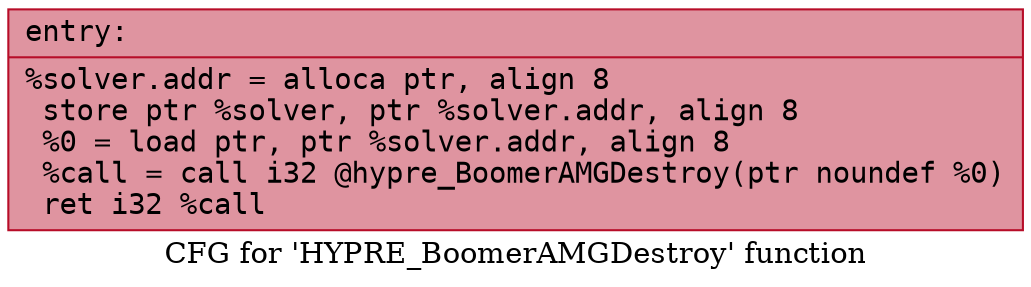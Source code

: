 digraph "CFG for 'HYPRE_BoomerAMGDestroy' function" {
	label="CFG for 'HYPRE_BoomerAMGDestroy' function";

	Node0x55f5a9a43e60 [shape=record,color="#b70d28ff", style=filled, fillcolor="#b70d2870" fontname="Courier",label="{entry:\l|  %solver.addr = alloca ptr, align 8\l  store ptr %solver, ptr %solver.addr, align 8\l  %0 = load ptr, ptr %solver.addr, align 8\l  %call = call i32 @hypre_BoomerAMGDestroy(ptr noundef %0)\l  ret i32 %call\l}"];
}
